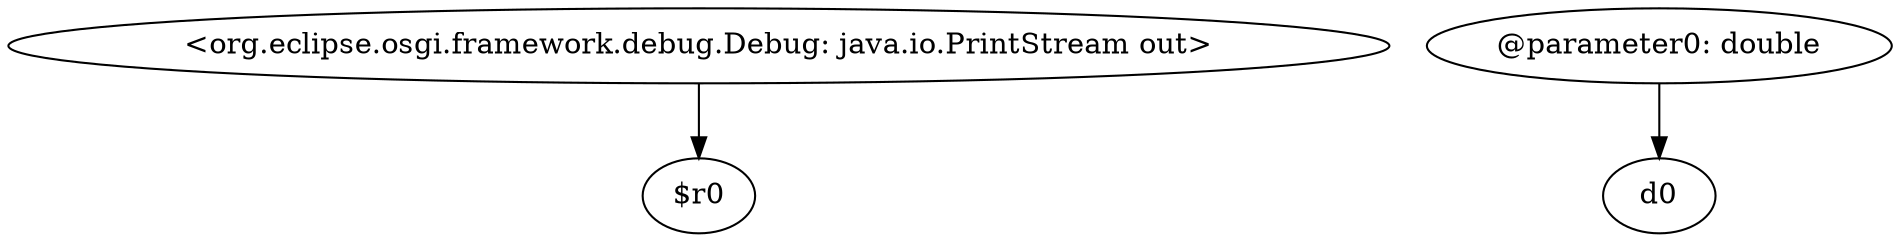 digraph g {
0[label="<org.eclipse.osgi.framework.debug.Debug: java.io.PrintStream out>"]
1[label="$r0"]
0->1[label=""]
2[label="@parameter0: double"]
3[label="d0"]
2->3[label=""]
}